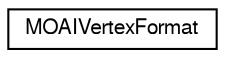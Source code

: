 digraph G
{
  edge [fontname="FreeSans",fontsize="10",labelfontname="FreeSans",labelfontsize="10"];
  node [fontname="FreeSans",fontsize="10",shape=record];
  rankdir=LR;
  Node1 [label="MOAIVertexFormat",height=0.2,width=0.4,color="black", fillcolor="white", style="filled",URL="$class_m_o_a_i_vertex_format.html",tooltip="Vertex format class."];
}
